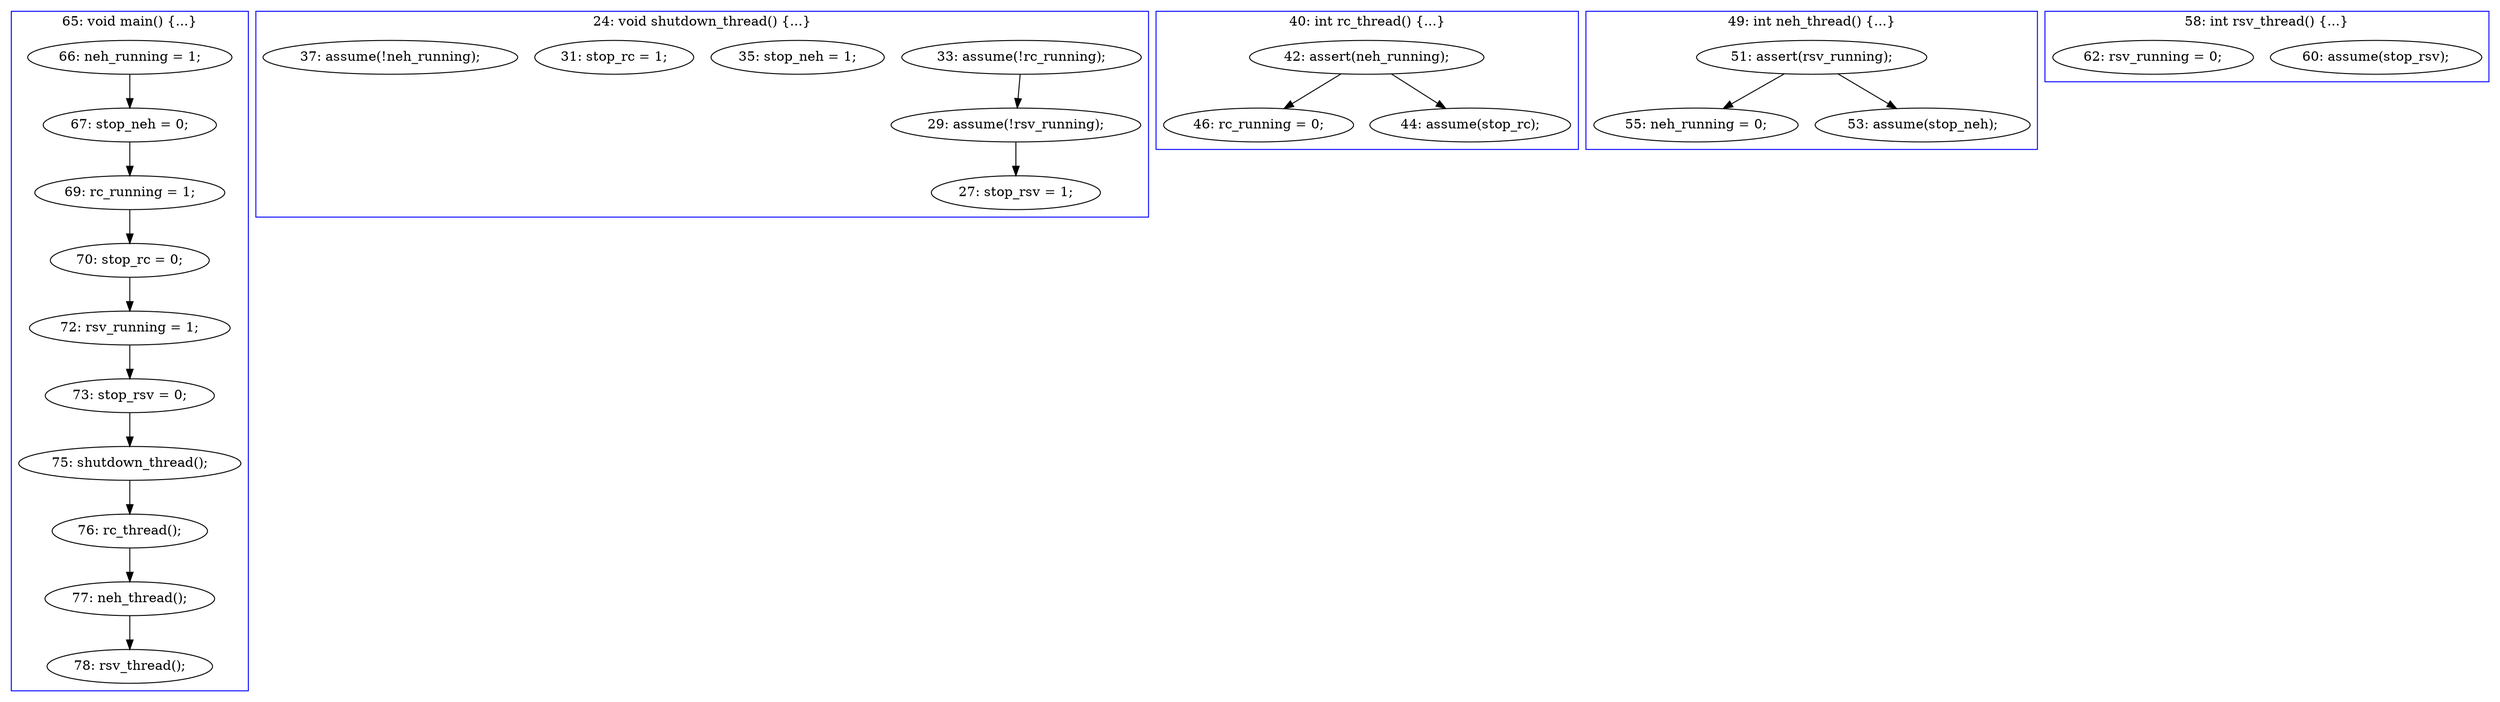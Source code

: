digraph PartialOrder {
	compound = true
	"72: rsv_running = 1;" -> "73: stop_rsv = 0;"
	"33: assume(!rc_running);" -> "29: assume(!rsv_running);"
	"70: stop_rc = 0;" -> "72: rsv_running = 1;"
	"77: neh_thread();" -> "78: rsv_thread();"
	"42: assert(neh_running);" -> "46: rc_running = 0;"
	"76: rc_thread();" -> "77: neh_thread();"
	"66: neh_running = 1;" -> "67: stop_neh = 0;"
	"69: rc_running = 1;" -> "70: stop_rc = 0;"
	"51: assert(rsv_running);" -> "55: neh_running = 0;"
	"75: shutdown_thread();" -> "76: rc_thread();"
	"42: assert(neh_running);" -> "44: assume(stop_rc);"
	"73: stop_rsv = 0;" -> "75: shutdown_thread();"
	"67: stop_neh = 0;" -> "69: rc_running = 1;"
	"29: assume(!rsv_running);" -> "27: stop_rsv = 1;"
	"51: assert(rsv_running);" -> "53: assume(stop_neh);"
	subgraph cluster5 {
		label = "58: int rsv_thread() {...}"
		color = blue
		"60: assume(stop_rsv);"  [label = "60: assume(stop_rsv);"]
		"62: rsv_running = 0;"  [label = "62: rsv_running = 0;"]
	}
	subgraph cluster4 {
		label = "40: int rc_thread() {...}"
		color = blue
		"46: rc_running = 0;"  [label = "46: rc_running = 0;"]
		"44: assume(stop_rc);"  [label = "44: assume(stop_rc);"]
		"42: assert(neh_running);"  [label = "42: assert(neh_running);"]
	}
	subgraph cluster1 {
		label = "24: void shutdown_thread() {...}"
		color = blue
		"35: stop_neh = 1;"  [label = "35: stop_neh = 1;"]
		"31: stop_rc = 1;"  [label = "31: stop_rc = 1;"]
		"33: assume(!rc_running);"  [label = "33: assume(!rc_running);"]
		"29: assume(!rsv_running);"  [label = "29: assume(!rsv_running);"]
		"27: stop_rsv = 1;"  [label = "27: stop_rsv = 1;"]
		"37: assume(!neh_running);"  [label = "37: assume(!neh_running);"]
	}
	subgraph cluster2 {
		label = "65: void main() {...}"
		color = blue
		"76: rc_thread();"  [label = "76: rc_thread();"]
		"75: shutdown_thread();"  [label = "75: shutdown_thread();"]
		"69: rc_running = 1;"  [label = "69: rc_running = 1;"]
		"72: rsv_running = 1;"  [label = "72: rsv_running = 1;"]
		"73: stop_rsv = 0;"  [label = "73: stop_rsv = 0;"]
		"77: neh_thread();"  [label = "77: neh_thread();"]
		"78: rsv_thread();"  [label = "78: rsv_thread();"]
		"66: neh_running = 1;"  [label = "66: neh_running = 1;"]
		"70: stop_rc = 0;"  [label = "70: stop_rc = 0;"]
		"67: stop_neh = 0;"  [label = "67: stop_neh = 0;"]
	}
	subgraph cluster3 {
		label = "49: int neh_thread() {...}"
		color = blue
		"53: assume(stop_neh);"  [label = "53: assume(stop_neh);"]
		"55: neh_running = 0;"  [label = "55: neh_running = 0;"]
		"51: assert(rsv_running);"  [label = "51: assert(rsv_running);"]
	}
}